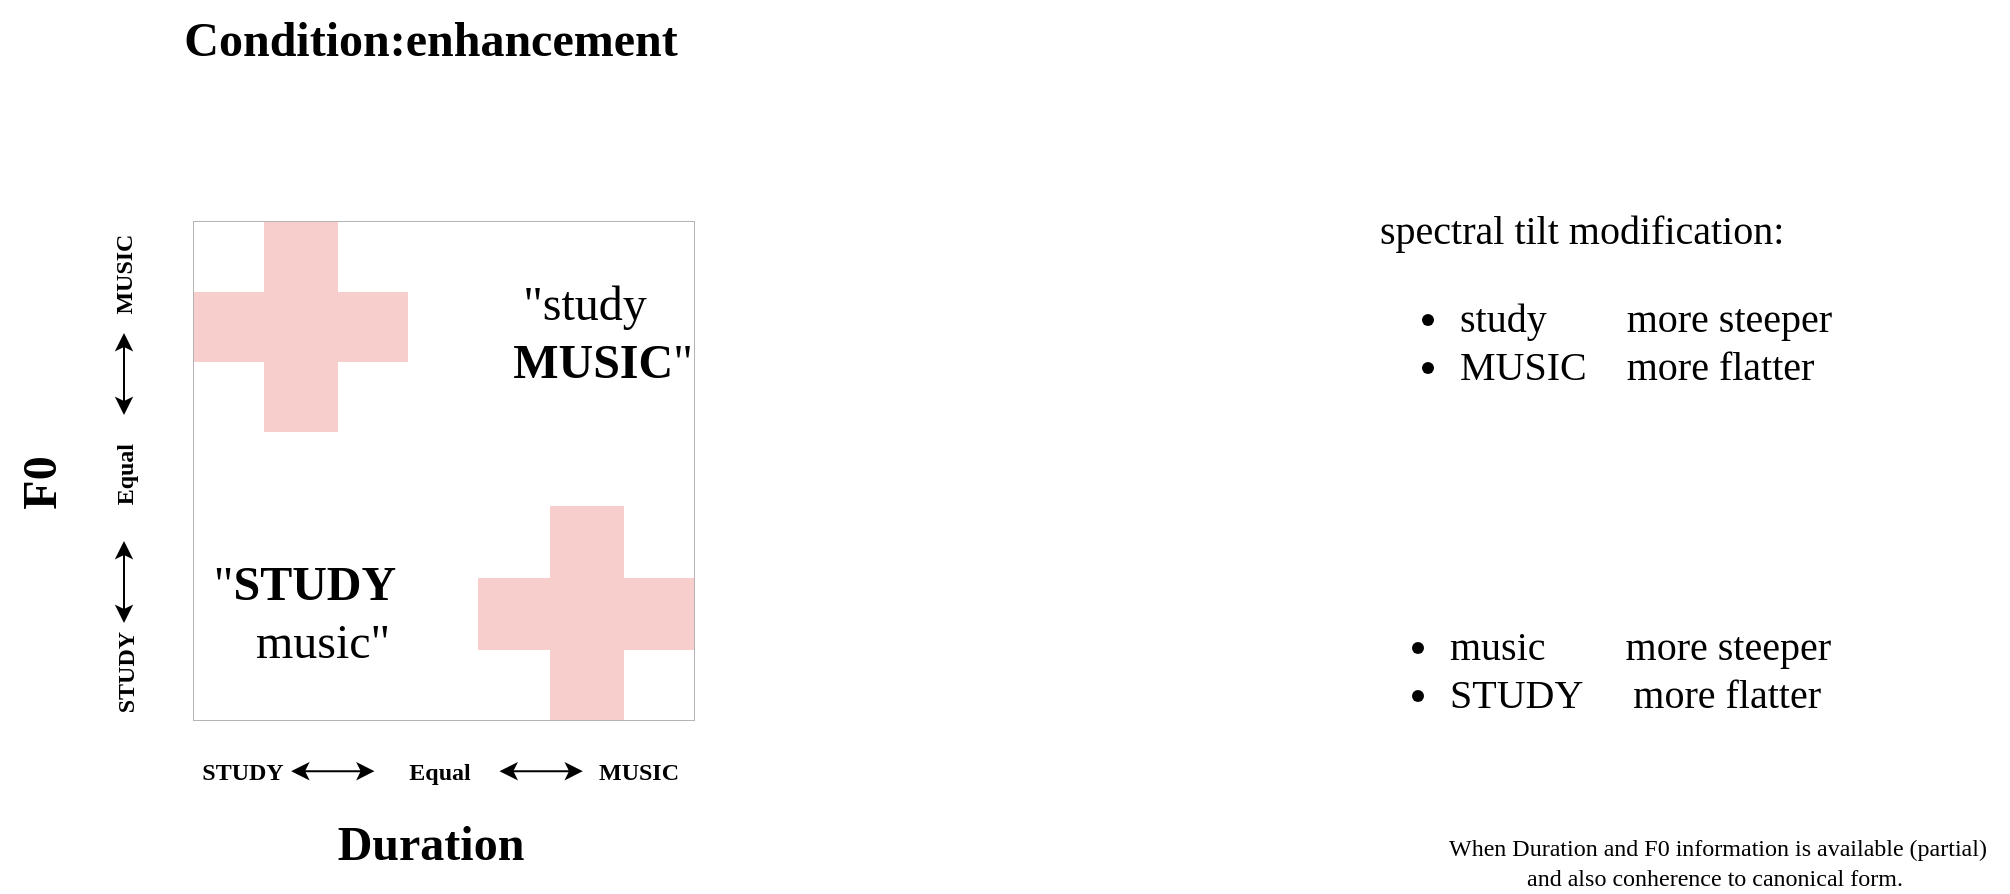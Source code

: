 <mxfile version="20.8.20" type="github">
  <diagram id="qvZupBdwBmpUl9UfghPR" name="Page-1">
    <mxGraphModel dx="1392" dy="810" grid="0" gridSize="10" guides="1" tooltips="1" connect="1" arrows="1" fold="1" page="1" pageScale="1" pageWidth="850" pageHeight="1100" math="0" shadow="0">
      <root>
        <mxCell id="0" />
        <mxCell id="1" parent="0" />
        <object label="" id="x_jHGiyt7hKOIwZNZF2D-29">
          <mxCell style="shape=table;html=1;whiteSpace=wrap;startSize=0;container=1;collapsible=0;childLayout=tableLayout;flipH=0;flipV=0;movable=1;resizable=1;rotatable=1;deletable=1;editable=1;connectable=1;fontFamily=Georgia;swimlaneFillColor=none;fillColor=none;strokeColor=#B3B3B3;" parent="1" vertex="1">
            <mxGeometry x="270" y="300" width="250" height="249.0" as="geometry" />
          </mxCell>
        </object>
        <mxCell id="x_jHGiyt7hKOIwZNZF2D-30" value="" style="shape=tableRow;horizontal=0;startSize=0;swimlaneHead=0;swimlaneBody=0;top=0;left=0;bottom=0;right=0;collapsible=0;dropTarget=0;fillColor=none;points=[[0,0.5],[1,0.5]];portConstraint=eastwest;movable=1;resizable=1;rotatable=1;deletable=1;editable=1;connectable=1;fontFamily=Georgia;swimlaneFillColor=none;strokeColor=#CCCCCC;" parent="x_jHGiyt7hKOIwZNZF2D-29" vertex="1">
          <mxGeometry width="250" height="35" as="geometry" />
        </mxCell>
        <mxCell id="x_jHGiyt7hKOIwZNZF2D-58" style="shape=partialRectangle;html=1;whiteSpace=wrap;connectable=1;top=0;left=0;bottom=0;right=0;overflow=hidden;movable=1;resizable=1;rotatable=1;deletable=1;editable=1;fontFamily=Georgia;swimlaneFillColor=none;" parent="x_jHGiyt7hKOIwZNZF2D-30" vertex="1">
          <mxGeometry width="35" height="35" as="geometry">
            <mxRectangle width="35" height="35" as="alternateBounds" />
          </mxGeometry>
        </mxCell>
        <mxCell id="x_jHGiyt7hKOIwZNZF2D-65" style="shape=partialRectangle;html=1;whiteSpace=wrap;connectable=1;top=0;left=0;bottom=0;right=0;overflow=hidden;movable=1;resizable=1;rotatable=1;deletable=1;editable=1;fontFamily=Georgia;swimlaneFillColor=none;fillColor=#f8cecc;strokeColor=#b85450;" parent="x_jHGiyt7hKOIwZNZF2D-30" vertex="1">
          <mxGeometry x="35" width="37" height="35" as="geometry">
            <mxRectangle width="37" height="35" as="alternateBounds" />
          </mxGeometry>
        </mxCell>
        <mxCell id="x_jHGiyt7hKOIwZNZF2D-72" style="shape=partialRectangle;html=1;whiteSpace=wrap;connectable=1;top=0;left=0;bottom=0;right=0;overflow=hidden;movable=1;resizable=1;rotatable=1;deletable=1;editable=1;fontFamily=Georgia;swimlaneFillColor=none;" parent="x_jHGiyt7hKOIwZNZF2D-30" vertex="1">
          <mxGeometry x="72" width="35" height="35" as="geometry">
            <mxRectangle width="35" height="35" as="alternateBounds" />
          </mxGeometry>
        </mxCell>
        <mxCell id="x_jHGiyt7hKOIwZNZF2D-31" value="" style="shape=partialRectangle;html=1;whiteSpace=wrap;connectable=1;top=0;left=0;bottom=0;right=0;overflow=hidden;movable=1;resizable=1;rotatable=1;deletable=1;editable=1;fontFamily=Georgia;swimlaneFillColor=none;" parent="x_jHGiyt7hKOIwZNZF2D-30" vertex="1">
          <mxGeometry x="107" width="35" height="35" as="geometry">
            <mxRectangle width="35" height="35" as="alternateBounds" />
          </mxGeometry>
        </mxCell>
        <mxCell id="x_jHGiyt7hKOIwZNZF2D-32" value="" style="shape=partialRectangle;html=1;whiteSpace=wrap;connectable=1;top=0;left=0;bottom=0;right=0;overflow=hidden;movable=1;resizable=1;rotatable=1;deletable=1;editable=1;fontFamily=Georgia;swimlaneFillColor=none;" parent="x_jHGiyt7hKOIwZNZF2D-30" vertex="1">
          <mxGeometry x="142" width="36" height="35" as="geometry">
            <mxRectangle width="36" height="35" as="alternateBounds" />
          </mxGeometry>
        </mxCell>
        <mxCell id="x_jHGiyt7hKOIwZNZF2D-79" style="shape=partialRectangle;html=1;whiteSpace=wrap;connectable=1;top=0;left=0;bottom=0;right=0;overflow=hidden;movable=1;resizable=1;rotatable=1;deletable=1;editable=1;fontFamily=Georgia;swimlaneFillColor=none;" parent="x_jHGiyt7hKOIwZNZF2D-30" vertex="1">
          <mxGeometry x="178" width="37" height="35" as="geometry">
            <mxRectangle width="37" height="35" as="alternateBounds" />
          </mxGeometry>
        </mxCell>
        <mxCell id="x_jHGiyt7hKOIwZNZF2D-33" value="" style="shape=partialRectangle;html=1;whiteSpace=wrap;connectable=1;top=0;left=0;bottom=0;right=0;overflow=hidden;movable=1;resizable=1;rotatable=1;deletable=1;editable=1;fontFamily=Georgia;swimlaneFillColor=none;" parent="x_jHGiyt7hKOIwZNZF2D-30" vertex="1">
          <mxGeometry x="215" width="35" height="35" as="geometry">
            <mxRectangle width="35" height="35" as="alternateBounds" />
          </mxGeometry>
        </mxCell>
        <mxCell id="x_jHGiyt7hKOIwZNZF2D-54" style="shape=tableRow;horizontal=0;startSize=0;swimlaneHead=0;swimlaneBody=0;top=0;left=0;bottom=0;right=0;collapsible=0;dropTarget=0;fillColor=none;points=[[0,0.5],[1,0.5]];portConstraint=eastwest;movable=1;resizable=1;rotatable=1;deletable=1;editable=1;connectable=1;fontFamily=Georgia;swimlaneFillColor=none;strokeColor=#CCCCCC;" parent="x_jHGiyt7hKOIwZNZF2D-29" vertex="1">
          <mxGeometry y="35" width="250" height="35" as="geometry" />
        </mxCell>
        <mxCell id="x_jHGiyt7hKOIwZNZF2D-59" style="shape=partialRectangle;html=1;whiteSpace=wrap;connectable=1;top=0;left=0;bottom=0;right=0;overflow=hidden;movable=1;resizable=1;rotatable=1;deletable=1;editable=1;fontFamily=Georgia;swimlaneFillColor=none;fillColor=#f8cecc;strokeColor=#b85450;" parent="x_jHGiyt7hKOIwZNZF2D-54" vertex="1">
          <mxGeometry width="35" height="35" as="geometry">
            <mxRectangle width="35" height="35" as="alternateBounds" />
          </mxGeometry>
        </mxCell>
        <mxCell id="x_jHGiyt7hKOIwZNZF2D-66" style="shape=partialRectangle;html=1;whiteSpace=wrap;connectable=1;top=0;left=0;bottom=0;right=0;overflow=hidden;movable=1;resizable=1;rotatable=1;deletable=1;editable=1;fontFamily=Georgia;swimlaneFillColor=none;fillColor=#f8cecc;strokeColor=#b85450;" parent="x_jHGiyt7hKOIwZNZF2D-54" vertex="1">
          <mxGeometry x="35" width="37" height="35" as="geometry">
            <mxRectangle width="37" height="35" as="alternateBounds" />
          </mxGeometry>
        </mxCell>
        <mxCell id="x_jHGiyt7hKOIwZNZF2D-73" style="shape=partialRectangle;html=1;whiteSpace=wrap;connectable=1;top=0;left=0;bottom=0;right=0;overflow=hidden;movable=1;resizable=1;rotatable=1;deletable=1;editable=1;fontFamily=Georgia;swimlaneFillColor=none;fillColor=#f8cecc;strokeColor=#b85450;" parent="x_jHGiyt7hKOIwZNZF2D-54" vertex="1">
          <mxGeometry x="72" width="35" height="35" as="geometry">
            <mxRectangle width="35" height="35" as="alternateBounds" />
          </mxGeometry>
        </mxCell>
        <mxCell id="x_jHGiyt7hKOIwZNZF2D-55" style="shape=partialRectangle;html=1;whiteSpace=wrap;connectable=1;top=0;left=0;bottom=0;right=0;overflow=hidden;movable=1;resizable=1;rotatable=1;deletable=1;editable=1;fontFamily=Georgia;swimlaneFillColor=none;" parent="x_jHGiyt7hKOIwZNZF2D-54" vertex="1">
          <mxGeometry x="107" width="35" height="35" as="geometry">
            <mxRectangle width="35" height="35" as="alternateBounds" />
          </mxGeometry>
        </mxCell>
        <mxCell id="x_jHGiyt7hKOIwZNZF2D-56" style="shape=partialRectangle;html=1;whiteSpace=wrap;connectable=1;top=0;left=0;bottom=0;right=0;overflow=hidden;movable=1;resizable=1;rotatable=1;deletable=1;editable=1;fontFamily=Georgia;swimlaneFillColor=none;" parent="x_jHGiyt7hKOIwZNZF2D-54" vertex="1">
          <mxGeometry x="142" width="36" height="35" as="geometry">
            <mxRectangle width="36" height="35" as="alternateBounds" />
          </mxGeometry>
        </mxCell>
        <mxCell id="x_jHGiyt7hKOIwZNZF2D-80" style="shape=partialRectangle;html=1;whiteSpace=wrap;connectable=1;top=0;left=0;bottom=0;right=0;overflow=hidden;movable=1;resizable=1;rotatable=1;deletable=1;editable=1;fontFamily=Georgia;swimlaneFillColor=none;" parent="x_jHGiyt7hKOIwZNZF2D-54" vertex="1">
          <mxGeometry x="178" width="37" height="35" as="geometry">
            <mxRectangle width="37" height="35" as="alternateBounds" />
          </mxGeometry>
        </mxCell>
        <mxCell id="x_jHGiyt7hKOIwZNZF2D-57" style="shape=partialRectangle;html=1;whiteSpace=wrap;connectable=1;top=0;left=0;bottom=0;right=0;overflow=hidden;movable=1;resizable=1;rotatable=1;deletable=1;editable=1;fontFamily=Georgia;swimlaneFillColor=none;" parent="x_jHGiyt7hKOIwZNZF2D-54" vertex="1">
          <mxGeometry x="215" width="35" height="35" as="geometry">
            <mxRectangle width="35" height="35" as="alternateBounds" />
          </mxGeometry>
        </mxCell>
        <mxCell id="x_jHGiyt7hKOIwZNZF2D-34" value="" style="shape=tableRow;horizontal=0;startSize=0;swimlaneHead=0;swimlaneBody=0;top=0;left=0;bottom=0;right=0;collapsible=0;dropTarget=0;fillColor=none;points=[[0,0.5],[1,0.5]];portConstraint=eastwest;movable=1;resizable=1;rotatable=1;deletable=1;editable=1;connectable=1;fontFamily=Georgia;swimlaneFillColor=none;strokeColor=#CCCCCC;" parent="x_jHGiyt7hKOIwZNZF2D-29" vertex="1">
          <mxGeometry y="70" width="250" height="35" as="geometry" />
        </mxCell>
        <mxCell id="x_jHGiyt7hKOIwZNZF2D-60" style="shape=partialRectangle;html=1;whiteSpace=wrap;connectable=1;top=0;left=0;bottom=0;right=0;overflow=hidden;movable=1;resizable=1;rotatable=1;deletable=1;editable=1;fontFamily=Georgia;swimlaneFillColor=none;" parent="x_jHGiyt7hKOIwZNZF2D-34" vertex="1">
          <mxGeometry width="35" height="35" as="geometry">
            <mxRectangle width="35" height="35" as="alternateBounds" />
          </mxGeometry>
        </mxCell>
        <mxCell id="x_jHGiyt7hKOIwZNZF2D-67" style="shape=partialRectangle;html=1;whiteSpace=wrap;connectable=1;top=0;left=0;bottom=0;right=0;overflow=hidden;movable=1;resizable=1;rotatable=1;deletable=1;editable=1;fontFamily=Georgia;swimlaneFillColor=none;fillColor=#f8cecc;strokeColor=#b85450;" parent="x_jHGiyt7hKOIwZNZF2D-34" vertex="1">
          <mxGeometry x="35" width="37" height="35" as="geometry">
            <mxRectangle width="37" height="35" as="alternateBounds" />
          </mxGeometry>
        </mxCell>
        <mxCell id="x_jHGiyt7hKOIwZNZF2D-74" style="shape=partialRectangle;html=1;whiteSpace=wrap;connectable=1;top=0;left=0;bottom=0;right=0;overflow=hidden;movable=1;resizable=1;rotatable=1;deletable=1;editable=1;fontFamily=Georgia;swimlaneFillColor=none;" parent="x_jHGiyt7hKOIwZNZF2D-34" vertex="1">
          <mxGeometry x="72" width="35" height="35" as="geometry">
            <mxRectangle width="35" height="35" as="alternateBounds" />
          </mxGeometry>
        </mxCell>
        <mxCell id="x_jHGiyt7hKOIwZNZF2D-35" value="" style="shape=partialRectangle;html=1;whiteSpace=wrap;connectable=1;top=0;left=0;bottom=0;right=0;overflow=hidden;movable=1;resizable=1;rotatable=1;deletable=1;editable=1;fontFamily=Georgia;swimlaneFillColor=none;" parent="x_jHGiyt7hKOIwZNZF2D-34" vertex="1">
          <mxGeometry x="107" width="35" height="35" as="geometry">
            <mxRectangle width="35" height="35" as="alternateBounds" />
          </mxGeometry>
        </mxCell>
        <mxCell id="x_jHGiyt7hKOIwZNZF2D-36" value="" style="shape=partialRectangle;html=1;whiteSpace=wrap;connectable=1;top=0;left=0;bottom=0;right=0;overflow=hidden;movable=1;resizable=1;rotatable=1;deletable=1;editable=1;fontFamily=Georgia;swimlaneFillColor=none;" parent="x_jHGiyt7hKOIwZNZF2D-34" vertex="1">
          <mxGeometry x="142" width="36" height="35" as="geometry">
            <mxRectangle width="36" height="35" as="alternateBounds" />
          </mxGeometry>
        </mxCell>
        <mxCell id="x_jHGiyt7hKOIwZNZF2D-81" style="shape=partialRectangle;html=1;whiteSpace=wrap;connectable=1;top=0;left=0;bottom=0;right=0;overflow=hidden;movable=1;resizable=1;rotatable=1;deletable=1;editable=1;fontFamily=Georgia;swimlaneFillColor=none;" parent="x_jHGiyt7hKOIwZNZF2D-34" vertex="1">
          <mxGeometry x="178" width="37" height="35" as="geometry">
            <mxRectangle width="37" height="35" as="alternateBounds" />
          </mxGeometry>
        </mxCell>
        <mxCell id="x_jHGiyt7hKOIwZNZF2D-37" value="" style="shape=partialRectangle;html=1;whiteSpace=wrap;connectable=1;top=0;left=0;bottom=0;right=0;overflow=hidden;movable=1;resizable=1;rotatable=1;deletable=1;editable=1;fontFamily=Georgia;swimlaneFillColor=none;" parent="x_jHGiyt7hKOIwZNZF2D-34" vertex="1">
          <mxGeometry x="215" width="35" height="35" as="geometry">
            <mxRectangle width="35" height="35" as="alternateBounds" />
          </mxGeometry>
        </mxCell>
        <mxCell id="x_jHGiyt7hKOIwZNZF2D-42" style="shape=tableRow;horizontal=0;startSize=0;swimlaneHead=0;swimlaneBody=0;top=0;left=0;bottom=0;right=0;collapsible=0;dropTarget=0;fillColor=none;points=[[0,0.5],[1,0.5]];portConstraint=eastwest;movable=1;resizable=1;rotatable=1;deletable=1;editable=1;connectable=1;fontFamily=Georgia;swimlaneFillColor=none;strokeColor=#CCCCCC;" parent="x_jHGiyt7hKOIwZNZF2D-29" vertex="1">
          <mxGeometry y="105" width="250" height="37" as="geometry" />
        </mxCell>
        <mxCell id="x_jHGiyt7hKOIwZNZF2D-61" style="shape=partialRectangle;html=1;whiteSpace=wrap;connectable=1;top=0;left=0;bottom=0;right=0;overflow=hidden;movable=1;resizable=1;rotatable=1;deletable=1;editable=1;fontFamily=Georgia;swimlaneFillColor=none;" parent="x_jHGiyt7hKOIwZNZF2D-42" vertex="1">
          <mxGeometry width="35" height="37" as="geometry">
            <mxRectangle width="35" height="37" as="alternateBounds" />
          </mxGeometry>
        </mxCell>
        <mxCell id="x_jHGiyt7hKOIwZNZF2D-68" style="shape=partialRectangle;html=1;whiteSpace=wrap;connectable=1;top=0;left=0;bottom=0;right=0;overflow=hidden;movable=1;resizable=1;rotatable=1;deletable=1;editable=1;fontFamily=Georgia;swimlaneFillColor=none;" parent="x_jHGiyt7hKOIwZNZF2D-42" vertex="1">
          <mxGeometry x="35" width="37" height="37" as="geometry">
            <mxRectangle width="37" height="37" as="alternateBounds" />
          </mxGeometry>
        </mxCell>
        <mxCell id="x_jHGiyt7hKOIwZNZF2D-75" style="shape=partialRectangle;html=1;whiteSpace=wrap;connectable=1;top=0;left=0;bottom=0;right=0;overflow=hidden;movable=1;resizable=1;rotatable=1;deletable=1;editable=1;fontFamily=Georgia;swimlaneFillColor=none;" parent="x_jHGiyt7hKOIwZNZF2D-42" vertex="1">
          <mxGeometry x="72" width="35" height="37" as="geometry">
            <mxRectangle width="35" height="37" as="alternateBounds" />
          </mxGeometry>
        </mxCell>
        <mxCell id="x_jHGiyt7hKOIwZNZF2D-43" style="shape=partialRectangle;html=1;whiteSpace=wrap;connectable=1;top=0;left=0;bottom=0;right=0;overflow=hidden;movable=1;resizable=1;rotatable=1;deletable=1;editable=1;fontFamily=Georgia;swimlaneFillColor=none;" parent="x_jHGiyt7hKOIwZNZF2D-42" vertex="1">
          <mxGeometry x="107" width="35" height="37" as="geometry">
            <mxRectangle width="35" height="37" as="alternateBounds" />
          </mxGeometry>
        </mxCell>
        <mxCell id="x_jHGiyt7hKOIwZNZF2D-44" style="shape=partialRectangle;html=1;whiteSpace=wrap;connectable=1;top=0;left=0;bottom=0;right=0;overflow=hidden;movable=1;resizable=1;rotatable=1;deletable=1;editable=1;fontFamily=Georgia;swimlaneFillColor=none;" parent="x_jHGiyt7hKOIwZNZF2D-42" vertex="1">
          <mxGeometry x="142" width="36" height="37" as="geometry">
            <mxRectangle width="36" height="37" as="alternateBounds" />
          </mxGeometry>
        </mxCell>
        <mxCell id="x_jHGiyt7hKOIwZNZF2D-82" style="shape=partialRectangle;html=1;whiteSpace=wrap;connectable=1;top=0;left=0;bottom=0;right=0;overflow=hidden;pointerEvents=1;movable=1;resizable=1;rotatable=1;deletable=1;editable=1;fontFamily=Georgia;swimlaneFillColor=none;" parent="x_jHGiyt7hKOIwZNZF2D-42" vertex="1">
          <mxGeometry x="178" width="37" height="37" as="geometry">
            <mxRectangle width="37" height="37" as="alternateBounds" />
          </mxGeometry>
        </mxCell>
        <mxCell id="x_jHGiyt7hKOIwZNZF2D-45" style="shape=partialRectangle;html=1;whiteSpace=wrap;connectable=1;top=0;left=0;bottom=0;right=0;overflow=hidden;pointerEvents=1;movable=1;resizable=1;rotatable=1;deletable=1;editable=1;fontFamily=Georgia;swimlaneFillColor=none;" parent="x_jHGiyt7hKOIwZNZF2D-42" vertex="1">
          <mxGeometry x="215" width="35" height="37" as="geometry">
            <mxRectangle width="35" height="37" as="alternateBounds" />
          </mxGeometry>
        </mxCell>
        <mxCell id="x_jHGiyt7hKOIwZNZF2D-46" style="shape=tableRow;horizontal=0;startSize=0;swimlaneHead=0;swimlaneBody=0;top=0;left=0;bottom=0;right=0;collapsible=0;dropTarget=0;fillColor=none;points=[[0,0.5],[1,0.5]];portConstraint=eastwest;movable=1;resizable=1;rotatable=1;deletable=1;editable=1;connectable=1;fontFamily=Georgia;swimlaneFillColor=none;strokeColor=#CCCCCC;" parent="x_jHGiyt7hKOIwZNZF2D-29" vertex="1">
          <mxGeometry y="142" width="250" height="36" as="geometry" />
        </mxCell>
        <mxCell id="x_jHGiyt7hKOIwZNZF2D-62" style="shape=partialRectangle;html=1;whiteSpace=wrap;connectable=1;top=0;left=0;bottom=0;right=0;overflow=hidden;movable=1;resizable=1;rotatable=1;deletable=1;editable=1;fontFamily=Georgia;swimlaneFillColor=none;" parent="x_jHGiyt7hKOIwZNZF2D-46" vertex="1">
          <mxGeometry width="35" height="36" as="geometry">
            <mxRectangle width="35" height="36" as="alternateBounds" />
          </mxGeometry>
        </mxCell>
        <mxCell id="x_jHGiyt7hKOIwZNZF2D-69" style="shape=partialRectangle;html=1;whiteSpace=wrap;connectable=1;top=0;left=0;bottom=0;right=0;overflow=hidden;movable=1;resizable=1;rotatable=1;deletable=1;editable=1;fontFamily=Georgia;swimlaneFillColor=none;" parent="x_jHGiyt7hKOIwZNZF2D-46" vertex="1">
          <mxGeometry x="35" width="37" height="36" as="geometry">
            <mxRectangle width="37" height="36" as="alternateBounds" />
          </mxGeometry>
        </mxCell>
        <mxCell id="x_jHGiyt7hKOIwZNZF2D-76" style="shape=partialRectangle;html=1;whiteSpace=wrap;connectable=1;top=0;left=0;bottom=0;right=0;overflow=hidden;movable=1;resizable=1;rotatable=1;deletable=1;editable=1;fontFamily=Georgia;swimlaneFillColor=none;" parent="x_jHGiyt7hKOIwZNZF2D-46" vertex="1">
          <mxGeometry x="72" width="35" height="36" as="geometry">
            <mxRectangle width="35" height="36" as="alternateBounds" />
          </mxGeometry>
        </mxCell>
        <mxCell id="x_jHGiyt7hKOIwZNZF2D-47" style="shape=partialRectangle;html=1;whiteSpace=wrap;connectable=1;top=0;left=0;bottom=0;right=0;overflow=hidden;movable=1;resizable=1;rotatable=1;deletable=1;editable=1;fontFamily=Georgia;swimlaneFillColor=none;" parent="x_jHGiyt7hKOIwZNZF2D-46" vertex="1">
          <mxGeometry x="107" width="35" height="36" as="geometry">
            <mxRectangle width="35" height="36" as="alternateBounds" />
          </mxGeometry>
        </mxCell>
        <mxCell id="x_jHGiyt7hKOIwZNZF2D-48" style="shape=partialRectangle;html=1;whiteSpace=wrap;connectable=1;top=0;left=0;bottom=0;right=0;overflow=hidden;movable=1;resizable=1;rotatable=1;deletable=1;editable=1;fontFamily=Georgia;swimlaneFillColor=none;" parent="x_jHGiyt7hKOIwZNZF2D-46" vertex="1">
          <mxGeometry x="142" width="36" height="36" as="geometry">
            <mxRectangle width="36" height="36" as="alternateBounds" />
          </mxGeometry>
        </mxCell>
        <mxCell id="x_jHGiyt7hKOIwZNZF2D-83" style="shape=partialRectangle;html=1;whiteSpace=wrap;connectable=1;top=0;left=0;bottom=0;right=0;overflow=hidden;pointerEvents=1;movable=1;resizable=1;rotatable=1;deletable=1;editable=1;fontFamily=Georgia;swimlaneFillColor=none;fillColor=#f8cecc;strokeColor=#000000;strokeWidth=5;fillStyle=auto;gradientColor=none;perimeterSpacing=1;" parent="x_jHGiyt7hKOIwZNZF2D-46" vertex="1">
          <mxGeometry x="178" width="37" height="36" as="geometry">
            <mxRectangle width="37" height="36" as="alternateBounds" />
          </mxGeometry>
        </mxCell>
        <mxCell id="x_jHGiyt7hKOIwZNZF2D-49" style="shape=partialRectangle;html=1;whiteSpace=wrap;connectable=1;top=0;left=0;bottom=0;right=0;overflow=hidden;pointerEvents=1;movable=1;resizable=1;rotatable=1;deletable=1;editable=1;fontFamily=Georgia;swimlaneFillColor=none;" parent="x_jHGiyt7hKOIwZNZF2D-46" vertex="1">
          <mxGeometry x="215" width="35" height="36" as="geometry">
            <mxRectangle width="35" height="36" as="alternateBounds" />
          </mxGeometry>
        </mxCell>
        <mxCell id="x_jHGiyt7hKOIwZNZF2D-38" value="" style="shape=tableRow;horizontal=0;startSize=0;swimlaneHead=0;swimlaneBody=0;top=0;left=0;bottom=0;right=0;collapsible=0;dropTarget=0;fillColor=none;points=[[0,0.5],[1,0.5]];portConstraint=eastwest;movable=1;resizable=1;rotatable=1;deletable=1;editable=1;connectable=1;fontFamily=Georgia;swimlaneFillColor=none;strokeColor=#CCCCCC;" parent="x_jHGiyt7hKOIwZNZF2D-29" vertex="1">
          <mxGeometry y="178" width="250" height="36" as="geometry" />
        </mxCell>
        <mxCell id="x_jHGiyt7hKOIwZNZF2D-63" style="shape=partialRectangle;html=1;whiteSpace=wrap;connectable=1;top=0;left=0;bottom=0;right=0;overflow=hidden;movable=1;resizable=1;rotatable=1;deletable=1;editable=1;fontFamily=Georgia;swimlaneFillColor=none;" parent="x_jHGiyt7hKOIwZNZF2D-38" vertex="1">
          <mxGeometry width="35" height="36" as="geometry">
            <mxRectangle width="35" height="36" as="alternateBounds" />
          </mxGeometry>
        </mxCell>
        <mxCell id="x_jHGiyt7hKOIwZNZF2D-70" style="shape=partialRectangle;html=1;whiteSpace=wrap;connectable=1;top=0;left=0;bottom=0;right=0;overflow=hidden;movable=1;resizable=1;rotatable=1;deletable=1;editable=1;fontFamily=Georgia;swimlaneFillColor=none;" parent="x_jHGiyt7hKOIwZNZF2D-38" vertex="1">
          <mxGeometry x="35" width="37" height="36" as="geometry">
            <mxRectangle width="37" height="36" as="alternateBounds" />
          </mxGeometry>
        </mxCell>
        <mxCell id="x_jHGiyt7hKOIwZNZF2D-77" style="shape=partialRectangle;html=1;whiteSpace=wrap;connectable=1;top=0;left=0;bottom=0;right=0;overflow=hidden;movable=1;resizable=1;rotatable=1;deletable=1;editable=1;fontFamily=Georgia;swimlaneFillColor=none;" parent="x_jHGiyt7hKOIwZNZF2D-38" vertex="1">
          <mxGeometry x="72" width="35" height="36" as="geometry">
            <mxRectangle width="35" height="36" as="alternateBounds" />
          </mxGeometry>
        </mxCell>
        <mxCell id="x_jHGiyt7hKOIwZNZF2D-39" value="" style="shape=partialRectangle;html=1;whiteSpace=wrap;connectable=1;top=0;left=0;bottom=0;right=0;overflow=hidden;movable=1;resizable=1;rotatable=1;deletable=1;editable=1;fontFamily=Georgia;swimlaneFillColor=none;" parent="x_jHGiyt7hKOIwZNZF2D-38" vertex="1">
          <mxGeometry x="107" width="35" height="36" as="geometry">
            <mxRectangle width="35" height="36" as="alternateBounds" />
          </mxGeometry>
        </mxCell>
        <mxCell id="x_jHGiyt7hKOIwZNZF2D-40" value="" style="shape=partialRectangle;html=1;whiteSpace=wrap;connectable=1;top=0;left=0;bottom=0;right=0;overflow=hidden;movable=1;resizable=1;rotatable=1;deletable=1;editable=1;fontFamily=Georgia;swimlaneFillColor=none;fillColor=#f8cecc;strokeColor=#b85450;" parent="x_jHGiyt7hKOIwZNZF2D-38" vertex="1">
          <mxGeometry x="142" width="36" height="36" as="geometry">
            <mxRectangle width="36" height="36" as="alternateBounds" />
          </mxGeometry>
        </mxCell>
        <mxCell id="x_jHGiyt7hKOIwZNZF2D-84" style="shape=partialRectangle;html=1;whiteSpace=wrap;connectable=1;top=0;left=0;bottom=0;right=0;overflow=hidden;pointerEvents=1;movable=1;resizable=1;rotatable=1;deletable=1;editable=1;fontFamily=Georgia;swimlaneFillColor=none;fillColor=#f8cecc;strokeColor=#000000;strokeWidth=5;fillStyle=auto;gradientColor=none;perimeterSpacing=1;" parent="x_jHGiyt7hKOIwZNZF2D-38" vertex="1">
          <mxGeometry x="178" width="37" height="36" as="geometry">
            <mxRectangle width="37" height="36" as="alternateBounds" />
          </mxGeometry>
        </mxCell>
        <mxCell id="x_jHGiyt7hKOIwZNZF2D-41" value="" style="shape=partialRectangle;html=1;whiteSpace=wrap;connectable=1;top=0;left=0;bottom=0;right=0;overflow=hidden;pointerEvents=1;movable=1;resizable=1;rotatable=1;deletable=1;editable=1;fontFamily=Georgia;swimlaneFillColor=none;fillColor=#f8cecc;strokeColor=#b85450;" parent="x_jHGiyt7hKOIwZNZF2D-38" vertex="1">
          <mxGeometry x="215" width="35" height="36" as="geometry">
            <mxRectangle width="35" height="36" as="alternateBounds" />
          </mxGeometry>
        </mxCell>
        <mxCell id="x_jHGiyt7hKOIwZNZF2D-50" style="shape=tableRow;horizontal=0;startSize=0;swimlaneHead=0;swimlaneBody=0;top=0;left=0;bottom=0;right=0;collapsible=0;dropTarget=0;fillColor=none;points=[[0,0.5],[1,0.5]];portConstraint=eastwest;movable=1;resizable=1;rotatable=1;deletable=1;editable=1;connectable=1;fontFamily=Georgia;swimlaneFillColor=none;strokeColor=#CCCCCC;" parent="x_jHGiyt7hKOIwZNZF2D-29" vertex="1">
          <mxGeometry y="214" width="250" height="35" as="geometry" />
        </mxCell>
        <mxCell id="x_jHGiyt7hKOIwZNZF2D-64" style="shape=partialRectangle;html=1;whiteSpace=wrap;connectable=1;top=0;left=0;bottom=0;right=0;overflow=hidden;movable=1;resizable=1;rotatable=1;deletable=1;editable=1;fontFamily=Georgia;swimlaneFillColor=none;" parent="x_jHGiyt7hKOIwZNZF2D-50" vertex="1">
          <mxGeometry width="35" height="35" as="geometry">
            <mxRectangle width="35" height="35" as="alternateBounds" />
          </mxGeometry>
        </mxCell>
        <mxCell id="x_jHGiyt7hKOIwZNZF2D-71" style="shape=partialRectangle;html=1;whiteSpace=wrap;connectable=1;top=0;left=0;bottom=0;right=0;overflow=hidden;movable=1;resizable=1;rotatable=1;deletable=1;editable=1;fontFamily=Georgia;swimlaneFillColor=none;" parent="x_jHGiyt7hKOIwZNZF2D-50" vertex="1">
          <mxGeometry x="35" width="37" height="35" as="geometry">
            <mxRectangle width="37" height="35" as="alternateBounds" />
          </mxGeometry>
        </mxCell>
        <mxCell id="x_jHGiyt7hKOIwZNZF2D-78" style="shape=partialRectangle;html=1;whiteSpace=wrap;connectable=1;top=0;left=0;bottom=0;right=0;overflow=hidden;movable=1;resizable=1;rotatable=1;deletable=1;editable=1;fontFamily=Georgia;swimlaneFillColor=none;" parent="x_jHGiyt7hKOIwZNZF2D-50" vertex="1">
          <mxGeometry x="72" width="35" height="35" as="geometry">
            <mxRectangle width="35" height="35" as="alternateBounds" />
          </mxGeometry>
        </mxCell>
        <mxCell id="x_jHGiyt7hKOIwZNZF2D-51" style="shape=partialRectangle;html=1;whiteSpace=wrap;connectable=1;top=0;left=0;bottom=0;right=0;overflow=hidden;movable=1;resizable=1;rotatable=1;deletable=1;editable=1;fontFamily=Georgia;swimlaneFillColor=none;" parent="x_jHGiyt7hKOIwZNZF2D-50" vertex="1">
          <mxGeometry x="107" width="35" height="35" as="geometry">
            <mxRectangle width="35" height="35" as="alternateBounds" />
          </mxGeometry>
        </mxCell>
        <mxCell id="x_jHGiyt7hKOIwZNZF2D-52" style="shape=partialRectangle;html=1;whiteSpace=wrap;connectable=1;top=0;left=0;bottom=0;right=0;overflow=hidden;movable=1;resizable=1;rotatable=1;deletable=1;editable=1;fontFamily=Georgia;swimlaneFillColor=none;" parent="x_jHGiyt7hKOIwZNZF2D-50" vertex="1">
          <mxGeometry x="142" width="36" height="35" as="geometry">
            <mxRectangle width="36" height="35" as="alternateBounds" />
          </mxGeometry>
        </mxCell>
        <mxCell id="x_jHGiyt7hKOIwZNZF2D-85" style="shape=partialRectangle;html=1;whiteSpace=wrap;connectable=1;top=0;left=0;bottom=0;right=0;overflow=hidden;pointerEvents=1;movable=1;resizable=1;rotatable=1;deletable=1;editable=1;fontFamily=Georgia;swimlaneFillColor=none;fillColor=#f8cecc;strokeColor=#000000;strokeWidth=5;fillStyle=auto;gradientColor=none;perimeterSpacing=1;" parent="x_jHGiyt7hKOIwZNZF2D-50" vertex="1">
          <mxGeometry x="178" width="37" height="35" as="geometry">
            <mxRectangle width="37" height="35" as="alternateBounds" />
          </mxGeometry>
        </mxCell>
        <mxCell id="x_jHGiyt7hKOIwZNZF2D-53" style="shape=partialRectangle;html=1;whiteSpace=wrap;connectable=1;top=0;left=0;bottom=0;right=0;overflow=hidden;pointerEvents=1;movable=1;resizable=1;rotatable=1;deletable=1;editable=1;fontFamily=Georgia;swimlaneFillColor=none;" parent="x_jHGiyt7hKOIwZNZF2D-50" vertex="1">
          <mxGeometry x="215" width="35" height="35" as="geometry">
            <mxRectangle width="35" height="35" as="alternateBounds" />
          </mxGeometry>
        </mxCell>
        <mxCell id="x_jHGiyt7hKOIwZNZF2D-86" value="&lt;span style=&quot;font-weight: 400;&quot;&gt;&quot;&lt;/span&gt;STUDY&lt;br&gt;&lt;span style=&quot;font-weight: normal;&quot;&gt;&amp;nbsp; &amp;nbsp;music&quot;&lt;/span&gt;" style="text;strokeColor=none;fillColor=none;html=1;fontSize=24;fontStyle=1;verticalAlign=middle;align=center;fontFamily=Georgia;" parent="1" vertex="1">
          <mxGeometry x="270" y="470" width="110" height="50" as="geometry" />
        </mxCell>
        <mxCell id="x_jHGiyt7hKOIwZNZF2D-87" value="&lt;span style=&quot;font-weight: 400;&quot;&gt;&quot;study&lt;/span&gt;&lt;br&gt;&lt;span style=&quot;font-weight: normal;&quot;&gt;&amp;nbsp; &amp;nbsp;&lt;/span&gt;MUSIC&lt;span style=&quot;font-weight: normal;&quot;&gt;&quot;&lt;/span&gt;" style="text;strokeColor=none;fillColor=none;html=1;fontSize=24;fontStyle=1;verticalAlign=middle;align=center;fontFamily=Georgia;" parent="1" vertex="1">
          <mxGeometry x="410" y="330" width="110" height="50" as="geometry" />
        </mxCell>
        <mxCell id="x_jHGiyt7hKOIwZNZF2D-98" value="" style="group" parent="1" vertex="1" connectable="0">
          <mxGeometry x="270" y="555" width="250" height="40" as="geometry" />
        </mxCell>
        <mxCell id="x_jHGiyt7hKOIwZNZF2D-93" value="" style="endArrow=classic;startArrow=classic;html=1;rounded=0;fontFamily=Georgia;" parent="x_jHGiyt7hKOIwZNZF2D-98" edge="1">
          <mxGeometry width="50" height="50" relative="1" as="geometry">
            <mxPoint x="48.611" y="19.58" as="sourcePoint" />
            <mxPoint x="90.278" y="19.58" as="targetPoint" />
            <Array as="points">
              <mxPoint x="72.917" y="19.58" />
            </Array>
          </mxGeometry>
        </mxCell>
        <mxCell id="x_jHGiyt7hKOIwZNZF2D-94" value="" style="endArrow=classic;startArrow=classic;html=1;rounded=0;fontFamily=Georgia;" parent="x_jHGiyt7hKOIwZNZF2D-98" edge="1">
          <mxGeometry width="50" height="50" relative="1" as="geometry">
            <mxPoint x="152.778" y="19.58" as="sourcePoint" />
            <mxPoint x="194.444" y="19.58" as="targetPoint" />
          </mxGeometry>
        </mxCell>
        <mxCell id="x_jHGiyt7hKOIwZNZF2D-95" value="Equal" style="text;html=1;strokeColor=none;fillColor=none;align=center;verticalAlign=middle;whiteSpace=wrap;rounded=0;fontFamily=Georgia;fontStyle=1" parent="x_jHGiyt7hKOIwZNZF2D-98" vertex="1">
          <mxGeometry x="102.083" y="5" width="41.667" height="30" as="geometry" />
        </mxCell>
        <mxCell id="x_jHGiyt7hKOIwZNZF2D-96" value="STUDY" style="text;strokeColor=none;fillColor=none;html=1;fontSize=12;fontStyle=1;verticalAlign=middle;align=center;fontFamily=Georgia;" parent="x_jHGiyt7hKOIwZNZF2D-98" vertex="1">
          <mxGeometry width="48.611" height="40" as="geometry" />
        </mxCell>
        <mxCell id="x_jHGiyt7hKOIwZNZF2D-97" value="MUSIC" style="text;strokeColor=none;fillColor=none;html=1;fontSize=12;fontStyle=1;verticalAlign=middle;align=center;fontFamily=Georgia;" parent="x_jHGiyt7hKOIwZNZF2D-98" vertex="1">
          <mxGeometry x="194.444" y="2.5" width="55.556" height="35" as="geometry" />
        </mxCell>
        <mxCell id="x_jHGiyt7hKOIwZNZF2D-106" value="" style="group;rotation=-90;" parent="1" vertex="1" connectable="0">
          <mxGeometry x="110" y="404.5" width="250" height="40" as="geometry" />
        </mxCell>
        <mxCell id="x_jHGiyt7hKOIwZNZF2D-107" value="" style="endArrow=classic;startArrow=classic;html=1;rounded=0;fontFamily=Georgia;" parent="x_jHGiyt7hKOIwZNZF2D-106" edge="1">
          <mxGeometry width="50" height="50" relative="1" as="geometry">
            <mxPoint x="125" y="96" as="sourcePoint" />
            <mxPoint x="125" y="55" as="targetPoint" />
            <Array as="points">
              <mxPoint x="125" y="72" />
            </Array>
          </mxGeometry>
        </mxCell>
        <mxCell id="x_jHGiyt7hKOIwZNZF2D-108" value="" style="endArrow=classic;startArrow=classic;html=1;rounded=0;fontFamily=Georgia;" parent="x_jHGiyt7hKOIwZNZF2D-106" edge="1">
          <mxGeometry width="50" height="50" relative="1" as="geometry">
            <mxPoint x="125" y="-8" as="sourcePoint" />
            <mxPoint x="125" y="-49" as="targetPoint" />
          </mxGeometry>
        </mxCell>
        <mxCell id="x_jHGiyt7hKOIwZNZF2D-109" value="Equal" style="text;html=1;strokeColor=none;fillColor=none;align=center;verticalAlign=middle;whiteSpace=wrap;rounded=0;fontFamily=Georgia;fontStyle=1;rotation=-90;" parent="x_jHGiyt7hKOIwZNZF2D-106" vertex="1">
          <mxGeometry x="104" y="7" width="41.667" height="30" as="geometry" />
        </mxCell>
        <mxCell id="x_jHGiyt7hKOIwZNZF2D-110" value="STUDY" style="text;strokeColor=none;fillColor=none;html=1;fontSize=12;fontStyle=1;verticalAlign=middle;align=center;fontFamily=Georgia;rotation=-90;" parent="x_jHGiyt7hKOIwZNZF2D-106" vertex="1">
          <mxGeometry x="101" y="101" width="48.611" height="40" as="geometry" />
        </mxCell>
        <mxCell id="x_jHGiyt7hKOIwZNZF2D-111" value="MUSIC" style="text;strokeColor=none;fillColor=none;html=1;fontSize=12;fontStyle=1;verticalAlign=middle;align=center;fontFamily=Georgia;rotation=-90;" parent="x_jHGiyt7hKOIwZNZF2D-106" vertex="1">
          <mxGeometry x="97" y="-95" width="55.556" height="35" as="geometry" />
        </mxCell>
        <mxCell id="x_jHGiyt7hKOIwZNZF2D-112" value="Duration" style="text;strokeColor=none;fillColor=none;html=1;fontSize=24;fontStyle=1;verticalAlign=middle;align=center;fontFamily=Times New Roman;" parent="1" vertex="1">
          <mxGeometry x="338" y="591" width="100" height="40" as="geometry" />
        </mxCell>
        <mxCell id="x_jHGiyt7hKOIwZNZF2D-113" value="F0" style="text;strokeColor=none;fillColor=none;html=1;fontSize=24;fontStyle=1;verticalAlign=middle;align=center;fontFamily=Times New Roman;rotation=-90;" parent="1" vertex="1">
          <mxGeometry x="143" y="411" width="100" height="40" as="geometry" />
        </mxCell>
        <mxCell id="x_jHGiyt7hKOIwZNZF2D-114" value="Condition:enhancement" style="text;strokeColor=none;fillColor=none;html=1;fontSize=24;fontStyle=1;verticalAlign=middle;align=center;fontFamily=Times New Roman;" parent="1" vertex="1">
          <mxGeometry x="338" y="189" width="100" height="40" as="geometry" />
        </mxCell>
        <mxCell id="x_jHGiyt7hKOIwZNZF2D-115" value="When Duration and F0 information is available (partial) and also conherence to canonical form.&amp;nbsp;" style="text;html=1;strokeColor=none;fillColor=none;align=center;verticalAlign=middle;whiteSpace=wrap;rounded=0;fontFamily=Times New Roman;fontSize=12;" parent="1" vertex="1">
          <mxGeometry x="887" y="605" width="290" height="30" as="geometry" />
        </mxCell>
        <mxCell id="x_jHGiyt7hKOIwZNZF2D-118" value="" style="group" parent="1" vertex="1" connectable="0">
          <mxGeometry x="856" y="277" width="131" height="304" as="geometry" />
        </mxCell>
        <mxCell id="x_jHGiyt7hKOIwZNZF2D-116" value="&lt;span style=&quot;font-weight: normal; font-size: 20px;&quot;&gt;spectral tilt modification:&lt;br style=&quot;font-size: 20px;&quot;&gt;&lt;/span&gt;&lt;ul style=&quot;font-size: 20px;&quot;&gt;&lt;li style=&quot;font-size: 20px;&quot;&gt;&lt;span style=&quot;font-weight: normal; font-size: 20px;&quot;&gt;study&amp;nbsp; &amp;nbsp; &amp;nbsp; &amp;nbsp; more steeper&lt;/span&gt;&lt;/li&gt;&lt;li style=&quot;font-size: 20px;&quot;&gt;&lt;span style=&quot;font-weight: normal; font-size: 20px;&quot;&gt;MUSIC&amp;nbsp; &amp;nbsp; more flatter&lt;/span&gt;&lt;/li&gt;&lt;/ul&gt;&lt;div style=&quot;text-align: justify; font-size: 20px;&quot;&gt;&lt;/div&gt;" style="text;strokeColor=none;fillColor=none;html=1;fontSize=20;fontStyle=1;verticalAlign=middle;align=left;fontFamily=Georgia;" parent="x_jHGiyt7hKOIwZNZF2D-118" vertex="1">
          <mxGeometry x="5" width="126" height="140" as="geometry" />
        </mxCell>
        <mxCell id="x_jHGiyt7hKOIwZNZF2D-117" value="&lt;span style=&quot;font-size: 20px;&quot;&gt;&lt;br style=&quot;font-size: 20px;&quot;&gt;&lt;/span&gt;&lt;ul style=&quot;font-size: 20px;&quot;&gt;&lt;li style=&quot;font-size: 20px;&quot;&gt;&lt;span style=&quot;font-size: 20px;&quot;&gt;music&amp;nbsp; &amp;nbsp; &amp;nbsp; &amp;nbsp; more steeper&lt;/span&gt;&lt;/li&gt;&lt;li style=&quot;font-size: 20px;&quot;&gt;&lt;span style=&quot;font-size: 20px;&quot;&gt;STUDY&amp;nbsp; &amp;nbsp; &amp;nbsp;more flatter&lt;/span&gt;&lt;/li&gt;&lt;/ul&gt;&lt;div style=&quot;text-align: justify; font-size: 20px;&quot;&gt;&lt;/div&gt;" style="text;strokeColor=none;fillColor=none;html=1;fontSize=20;fontStyle=0;verticalAlign=middle;align=left;fontFamily=Georgia;" parent="x_jHGiyt7hKOIwZNZF2D-118" vertex="1">
          <mxGeometry y="164" width="126" height="140" as="geometry" />
        </mxCell>
      </root>
    </mxGraphModel>
  </diagram>
</mxfile>
